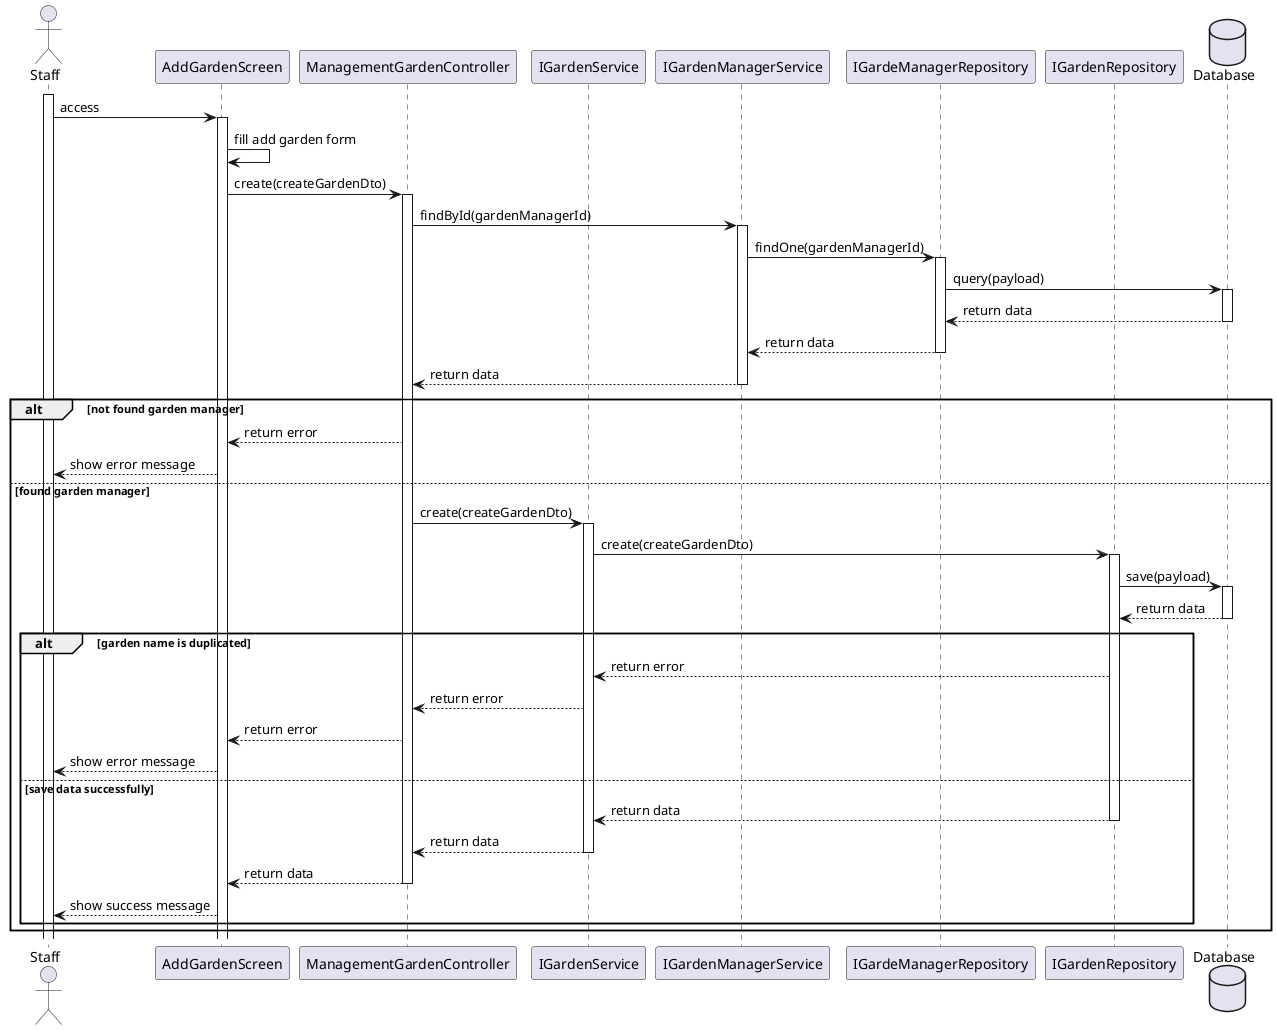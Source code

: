 @startuml

actor Staff
participant AddGardenScreen
participant ManagementGardenController
participant IGardenService
participant IGardenManagerService
participant IGardeManagerRepository
participant IGardenRepository
database Database

activate Staff
Staff -> AddGardenScreen: access
activate AddGardenScreen
AddGardenScreen -> AddGardenScreen: fill add garden form
AddGardenScreen -> ManagementGardenController: create(createGardenDto)
activate ManagementGardenController
ManagementGardenController -> IGardenManagerService: findById(gardenManagerId)
activate IGardenManagerService
IGardenManagerService -> IGardeManagerRepository: findOne(gardenManagerId)
activate IGardeManagerRepository
IGardeManagerRepository -> Database: query(payload)
activate Database
Database --> IGardeManagerRepository: return data
deactivate Database
IGardeManagerRepository --> IGardenManagerService: return data
deactivate IGardeManagerRepository
IGardenManagerService --> ManagementGardenController: return data
deactivate IGardenManagerService
alt not found garden manager
    ManagementGardenController --> AddGardenScreen: return error
    AddGardenScreen --> Staff: show error message
else found garden manager
    ManagementGardenController -> IGardenService: create(createGardenDto)
    activate IGardenService
    IGardenService -> IGardenRepository: create(createGardenDto)
    activate IGardenRepository
    IGardenRepository -> Database: save(payload)
    activate Database
    Database --> IGardenRepository: return data
    deactivate Database
    alt garden name is duplicated
        IGardenRepository --> IGardenService: return error
        IGardenService --> ManagementGardenController: return error
        ManagementGardenController --> AddGardenScreen: return error
        AddGardenScreen --> Staff: show error message
    else save data successfully
        IGardenRepository --> IGardenService: return data
        deactivate IGardenRepository
        IGardenService --> ManagementGardenController: return data
        deactivate IGardenService
        ManagementGardenController --> AddGardenScreen: return data
        deactivate ManagementGardenController
        AddGardenScreen --> Staff: show success message
    end
end

@enduml